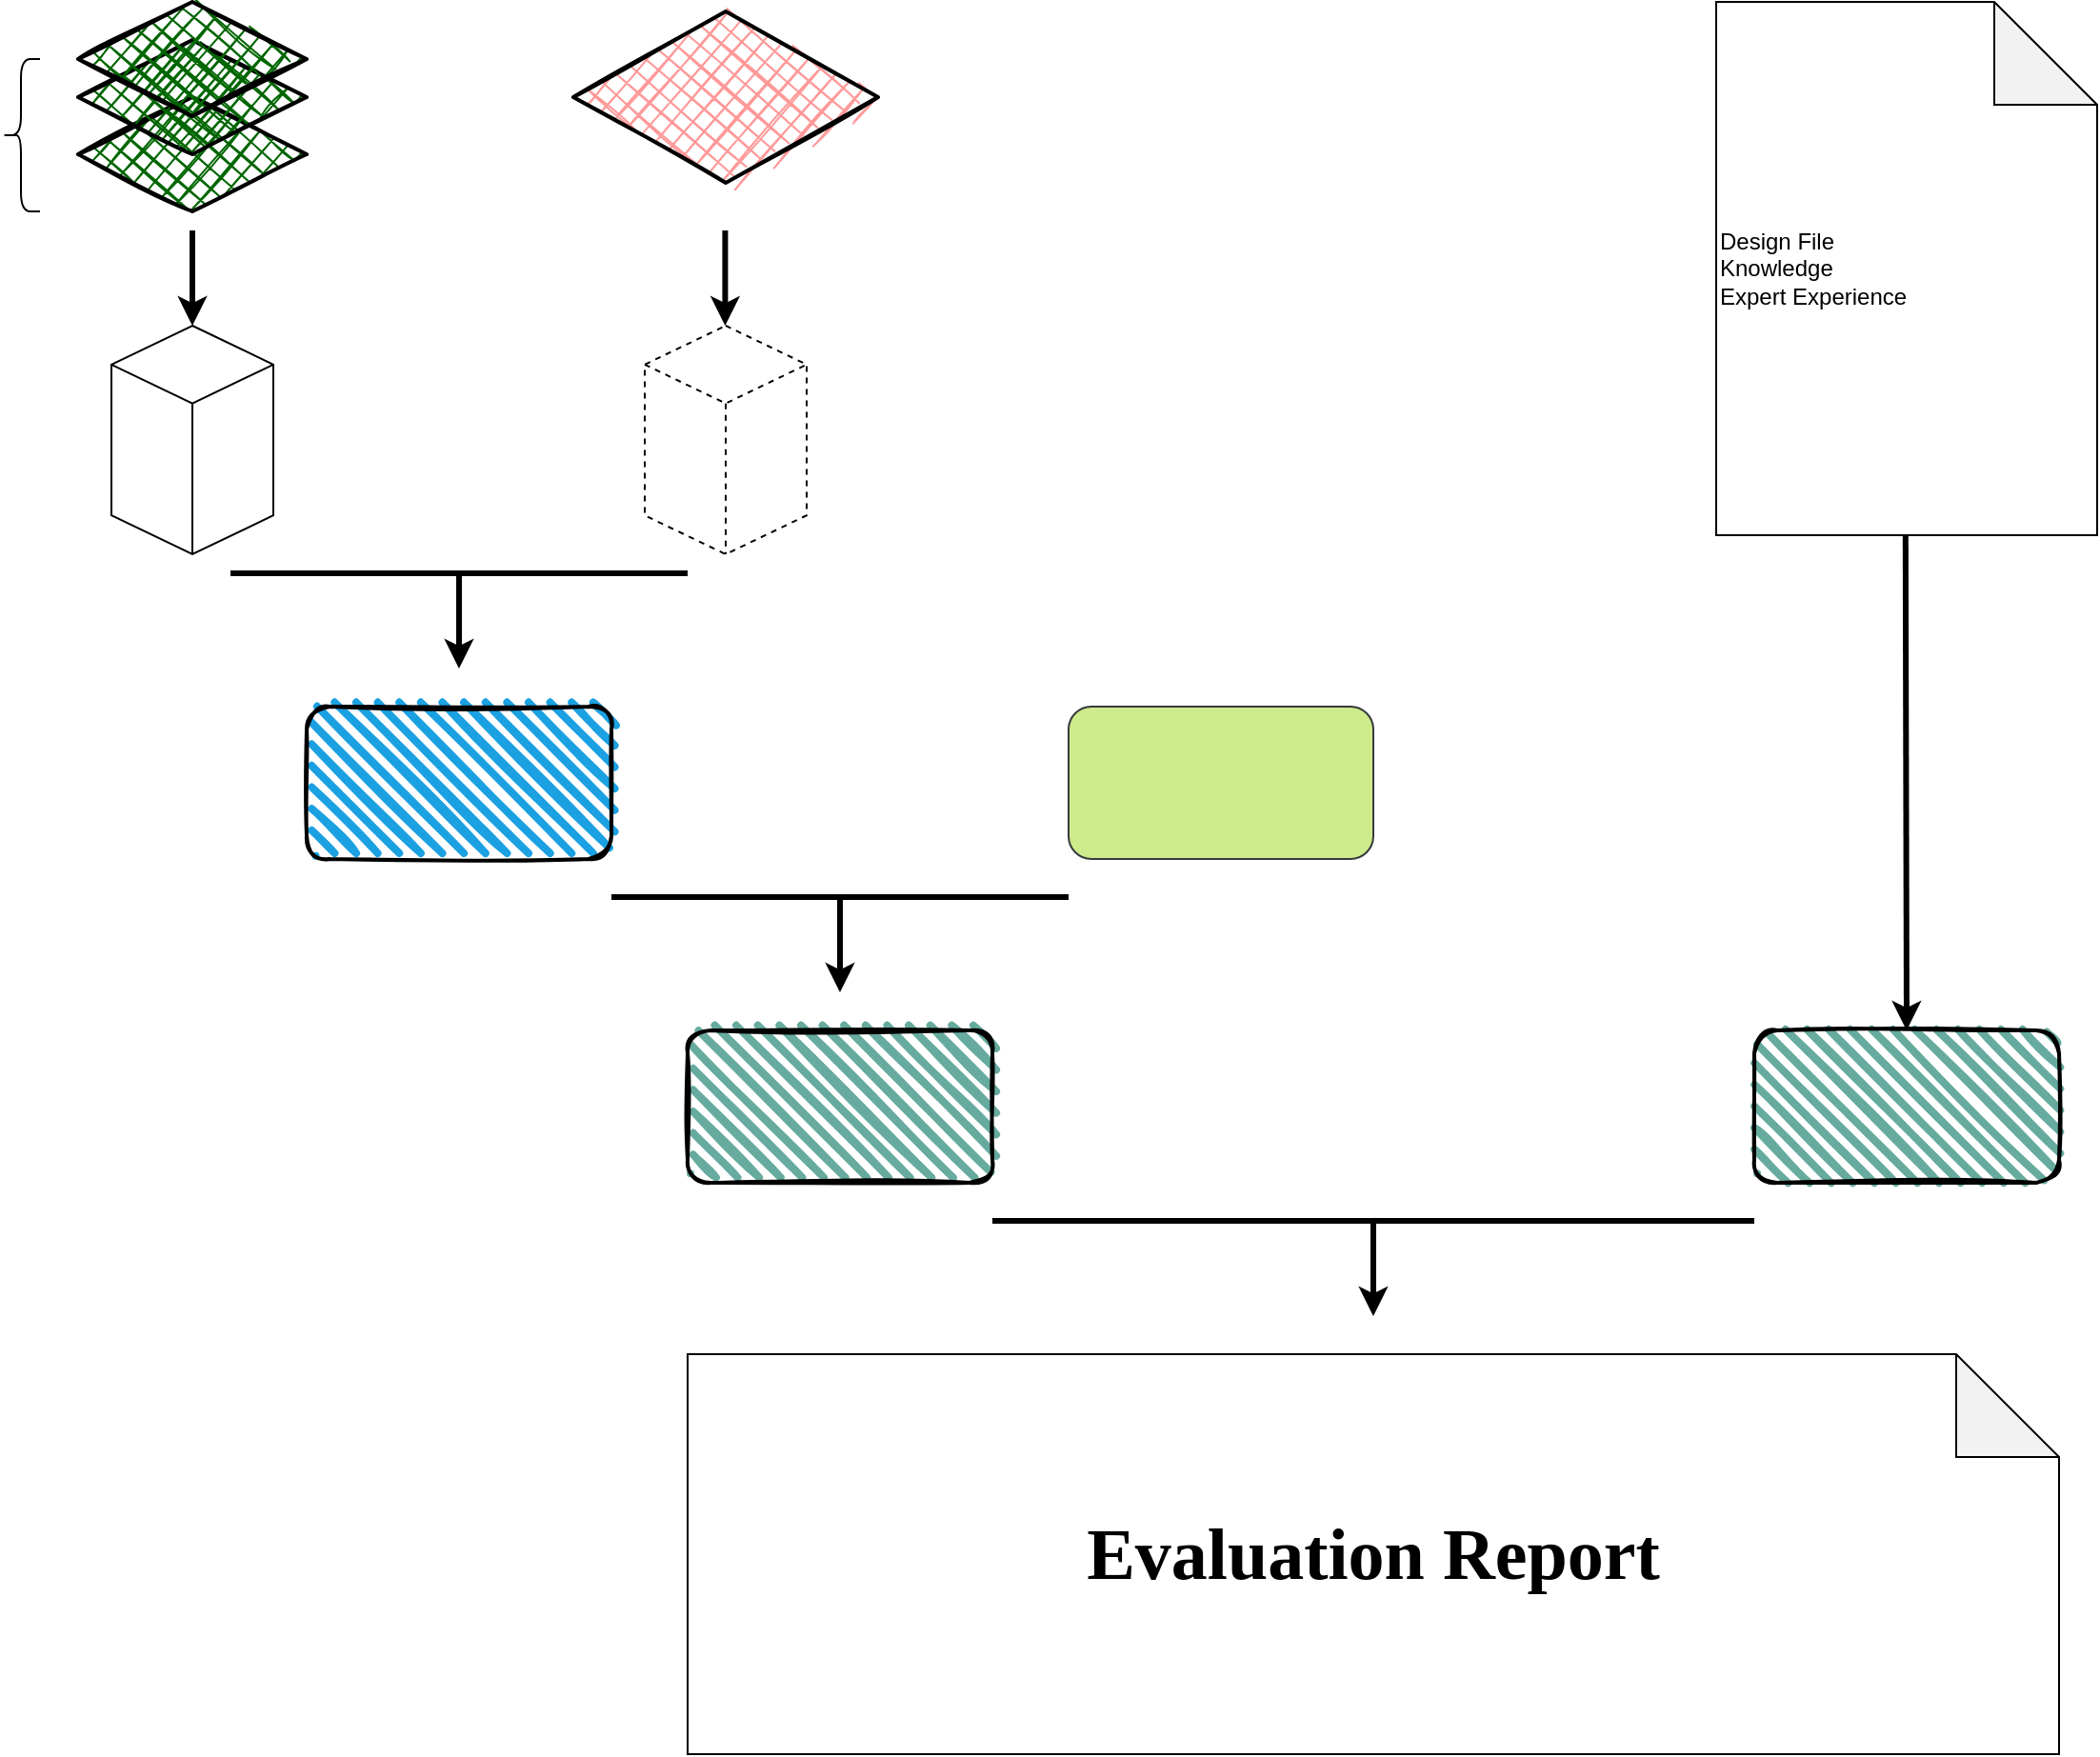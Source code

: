 <mxfile version="28.2.5">
  <diagram name="Page-1" id="5Wq4rCirBcs_7Kx6MRLl">
    <mxGraphModel dx="1928" dy="1038" grid="1" gridSize="10" guides="1" tooltips="1" connect="1" arrows="1" fold="1" page="1" pageScale="1" pageWidth="850" pageHeight="1100" math="0" shadow="0">
      <root>
        <mxCell id="0" />
        <mxCell id="1" parent="0" />
        <mxCell id="HaeFooOfq4on6CiuENx2-18" value="" style="rhombus;whiteSpace=wrap;html=1;strokeWidth=2;fillWeight=-1;hachureGap=8;fillStyle=cross-hatch;fillColor=#006600;sketch=1;" vertex="1" parent="1">
          <mxGeometry x="40" y="130" width="120" height="60" as="geometry" />
        </mxCell>
        <mxCell id="HaeFooOfq4on6CiuENx2-17" value="" style="rhombus;whiteSpace=wrap;html=1;strokeWidth=2;fillWeight=-1;hachureGap=8;fillStyle=cross-hatch;fillColor=#006600;sketch=1;" vertex="1" parent="1">
          <mxGeometry x="40" y="100" width="120" height="60" as="geometry" />
        </mxCell>
        <mxCell id="HaeFooOfq4on6CiuENx2-4" value="" style="shape=curlyBracket;whiteSpace=wrap;html=1;rounded=1;labelPosition=left;verticalLabelPosition=middle;align=right;verticalAlign=middle;" vertex="1" parent="1">
          <mxGeometry y="110" width="20" height="80" as="geometry" />
        </mxCell>
        <mxCell id="HaeFooOfq4on6CiuENx2-8" value="" style="html=1;whiteSpace=wrap;shape=isoCube2;backgroundOutline=1;isoAngle=15;" vertex="1" parent="1">
          <mxGeometry x="57.5" y="250" width="85" height="120" as="geometry" />
        </mxCell>
        <mxCell id="HaeFooOfq4on6CiuENx2-9" value="" style="html=1;whiteSpace=wrap;shape=isoCube2;backgroundOutline=1;isoAngle=15;dashed=1;" vertex="1" parent="1">
          <mxGeometry x="337.5" y="250" width="85" height="120" as="geometry" />
        </mxCell>
        <mxCell id="HaeFooOfq4on6CiuENx2-10" value="" style="endArrow=classic;html=1;rounded=0;strokeWidth=3;" edge="1" parent="1" target="HaeFooOfq4on6CiuENx2-8">
          <mxGeometry width="50" height="50" relative="1" as="geometry">
            <mxPoint x="100" y="200" as="sourcePoint" />
            <mxPoint x="330" y="420" as="targetPoint" />
          </mxGeometry>
        </mxCell>
        <mxCell id="HaeFooOfq4on6CiuENx2-11" value="" style="endArrow=classic;html=1;rounded=0;strokeWidth=3;" edge="1" parent="1">
          <mxGeometry width="50" height="50" relative="1" as="geometry">
            <mxPoint x="379.71" y="200" as="sourcePoint" />
            <mxPoint x="379.71" y="250" as="targetPoint" />
          </mxGeometry>
        </mxCell>
        <mxCell id="HaeFooOfq4on6CiuENx2-12" value="" style="endArrow=none;html=1;rounded=0;strokeWidth=3;" edge="1" parent="1">
          <mxGeometry width="50" height="50" relative="1" as="geometry">
            <mxPoint x="120" y="380" as="sourcePoint" />
            <mxPoint x="360" y="380" as="targetPoint" />
          </mxGeometry>
        </mxCell>
        <mxCell id="HaeFooOfq4on6CiuENx2-13" value="" style="endArrow=classic;html=1;rounded=0;strokeWidth=3;" edge="1" parent="1">
          <mxGeometry width="50" height="50" relative="1" as="geometry">
            <mxPoint x="240" y="380" as="sourcePoint" />
            <mxPoint x="240" y="430" as="targetPoint" />
          </mxGeometry>
        </mxCell>
        <mxCell id="HaeFooOfq4on6CiuENx2-15" value="" style="rounded=1;whiteSpace=wrap;html=1;strokeWidth=2;fillWeight=4;hachureGap=8;hachureAngle=45;fillColor=#1ba1e2;sketch=1;" vertex="1" parent="1">
          <mxGeometry x="160" y="450" width="160" height="80" as="geometry" />
        </mxCell>
        <mxCell id="HaeFooOfq4on6CiuENx2-16" value="" style="rhombus;whiteSpace=wrap;html=1;strokeWidth=2;fillWeight=-1;hachureGap=8;fillStyle=cross-hatch;fillColor=#006600;sketch=1;" vertex="1" parent="1">
          <mxGeometry x="40" y="80" width="120" height="60" as="geometry" />
        </mxCell>
        <mxCell id="HaeFooOfq4on6CiuENx2-20" value="" style="rhombus;whiteSpace=wrap;html=1;strokeWidth=2;fillWeight=-1;hachureGap=8;fillStyle=cross-hatch;fillColor=#FF9999;sketch=1;" vertex="1" parent="1">
          <mxGeometry x="300" y="85" width="160" height="90" as="geometry" />
        </mxCell>
        <mxCell id="HaeFooOfq4on6CiuENx2-23" value="" style="rounded=1;whiteSpace=wrap;html=1;fillColor=#cdeb8b;strokeColor=#36393d;" vertex="1" parent="1">
          <mxGeometry x="560" y="450" width="160" height="80" as="geometry" />
        </mxCell>
        <mxCell id="HaeFooOfq4on6CiuENx2-24" value="" style="endArrow=none;html=1;rounded=0;strokeWidth=3;" edge="1" parent="1">
          <mxGeometry width="50" height="50" relative="1" as="geometry">
            <mxPoint x="320" y="550" as="sourcePoint" />
            <mxPoint x="560" y="550" as="targetPoint" />
          </mxGeometry>
        </mxCell>
        <mxCell id="HaeFooOfq4on6CiuENx2-25" value="" style="endArrow=classic;html=1;rounded=0;strokeWidth=3;" edge="1" parent="1">
          <mxGeometry width="50" height="50" relative="1" as="geometry">
            <mxPoint x="440" y="550" as="sourcePoint" />
            <mxPoint x="440" y="600" as="targetPoint" />
          </mxGeometry>
        </mxCell>
        <mxCell id="HaeFooOfq4on6CiuENx2-26" value="" style="rounded=1;whiteSpace=wrap;html=1;strokeWidth=2;fillWeight=4;hachureGap=8;hachureAngle=45;fillColor=#67AB9F;sketch=1;" vertex="1" parent="1">
          <mxGeometry x="360" y="620" width="160" height="80" as="geometry" />
        </mxCell>
        <mxCell id="HaeFooOfq4on6CiuENx2-28" value="" style="rounded=1;whiteSpace=wrap;html=1;strokeWidth=2;fillWeight=4;hachureGap=8;hachureAngle=45;fillColor=#67AB9F;sketch=1;" vertex="1" parent="1">
          <mxGeometry x="920" y="620" width="160" height="80" as="geometry" />
        </mxCell>
        <mxCell id="HaeFooOfq4on6CiuENx2-29" value="" style="endArrow=none;html=1;rounded=0;strokeWidth=3;" edge="1" parent="1">
          <mxGeometry width="50" height="50" relative="1" as="geometry">
            <mxPoint x="520" y="720" as="sourcePoint" />
            <mxPoint x="920" y="720" as="targetPoint" />
          </mxGeometry>
        </mxCell>
        <mxCell id="HaeFooOfq4on6CiuENx2-30" value="" style="endArrow=classic;html=1;rounded=0;strokeWidth=3;" edge="1" parent="1">
          <mxGeometry width="50" height="50" relative="1" as="geometry">
            <mxPoint x="720" y="720" as="sourcePoint" />
            <mxPoint x="720" y="770" as="targetPoint" />
          </mxGeometry>
        </mxCell>
        <mxCell id="HaeFooOfq4on6CiuENx2-31" value="Design File&lt;div&gt;Knowledge&lt;/div&gt;&lt;div&gt;Expert Experience&lt;/div&gt;" style="shape=note;whiteSpace=wrap;html=1;backgroundOutline=1;darkOpacity=0.05;size=54;align=left;" vertex="1" parent="1">
          <mxGeometry x="900" y="80" width="200" height="280" as="geometry" />
        </mxCell>
        <mxCell id="HaeFooOfq4on6CiuENx2-32" value="" style="endArrow=classic;html=1;rounded=0;strokeWidth=3;entryX=0.5;entryY=0;entryDx=0;entryDy=0;" edge="1" parent="1" target="HaeFooOfq4on6CiuENx2-28">
          <mxGeometry width="50" height="50" relative="1" as="geometry">
            <mxPoint x="999.41" y="360" as="sourcePoint" />
            <mxPoint x="999.41" y="410" as="targetPoint" />
          </mxGeometry>
        </mxCell>
        <mxCell id="HaeFooOfq4on6CiuENx2-33" value="&lt;h1&gt;&lt;font face=&quot;Times New Roman&quot; style=&quot;font-size: 38px;&quot;&gt;Evaluation Report&lt;/font&gt;&lt;/h1&gt;" style="shape=note;whiteSpace=wrap;html=1;backgroundOutline=1;darkOpacity=0.05;size=54;" vertex="1" parent="1">
          <mxGeometry x="360" y="790" width="720" height="210" as="geometry" />
        </mxCell>
      </root>
    </mxGraphModel>
  </diagram>
</mxfile>
